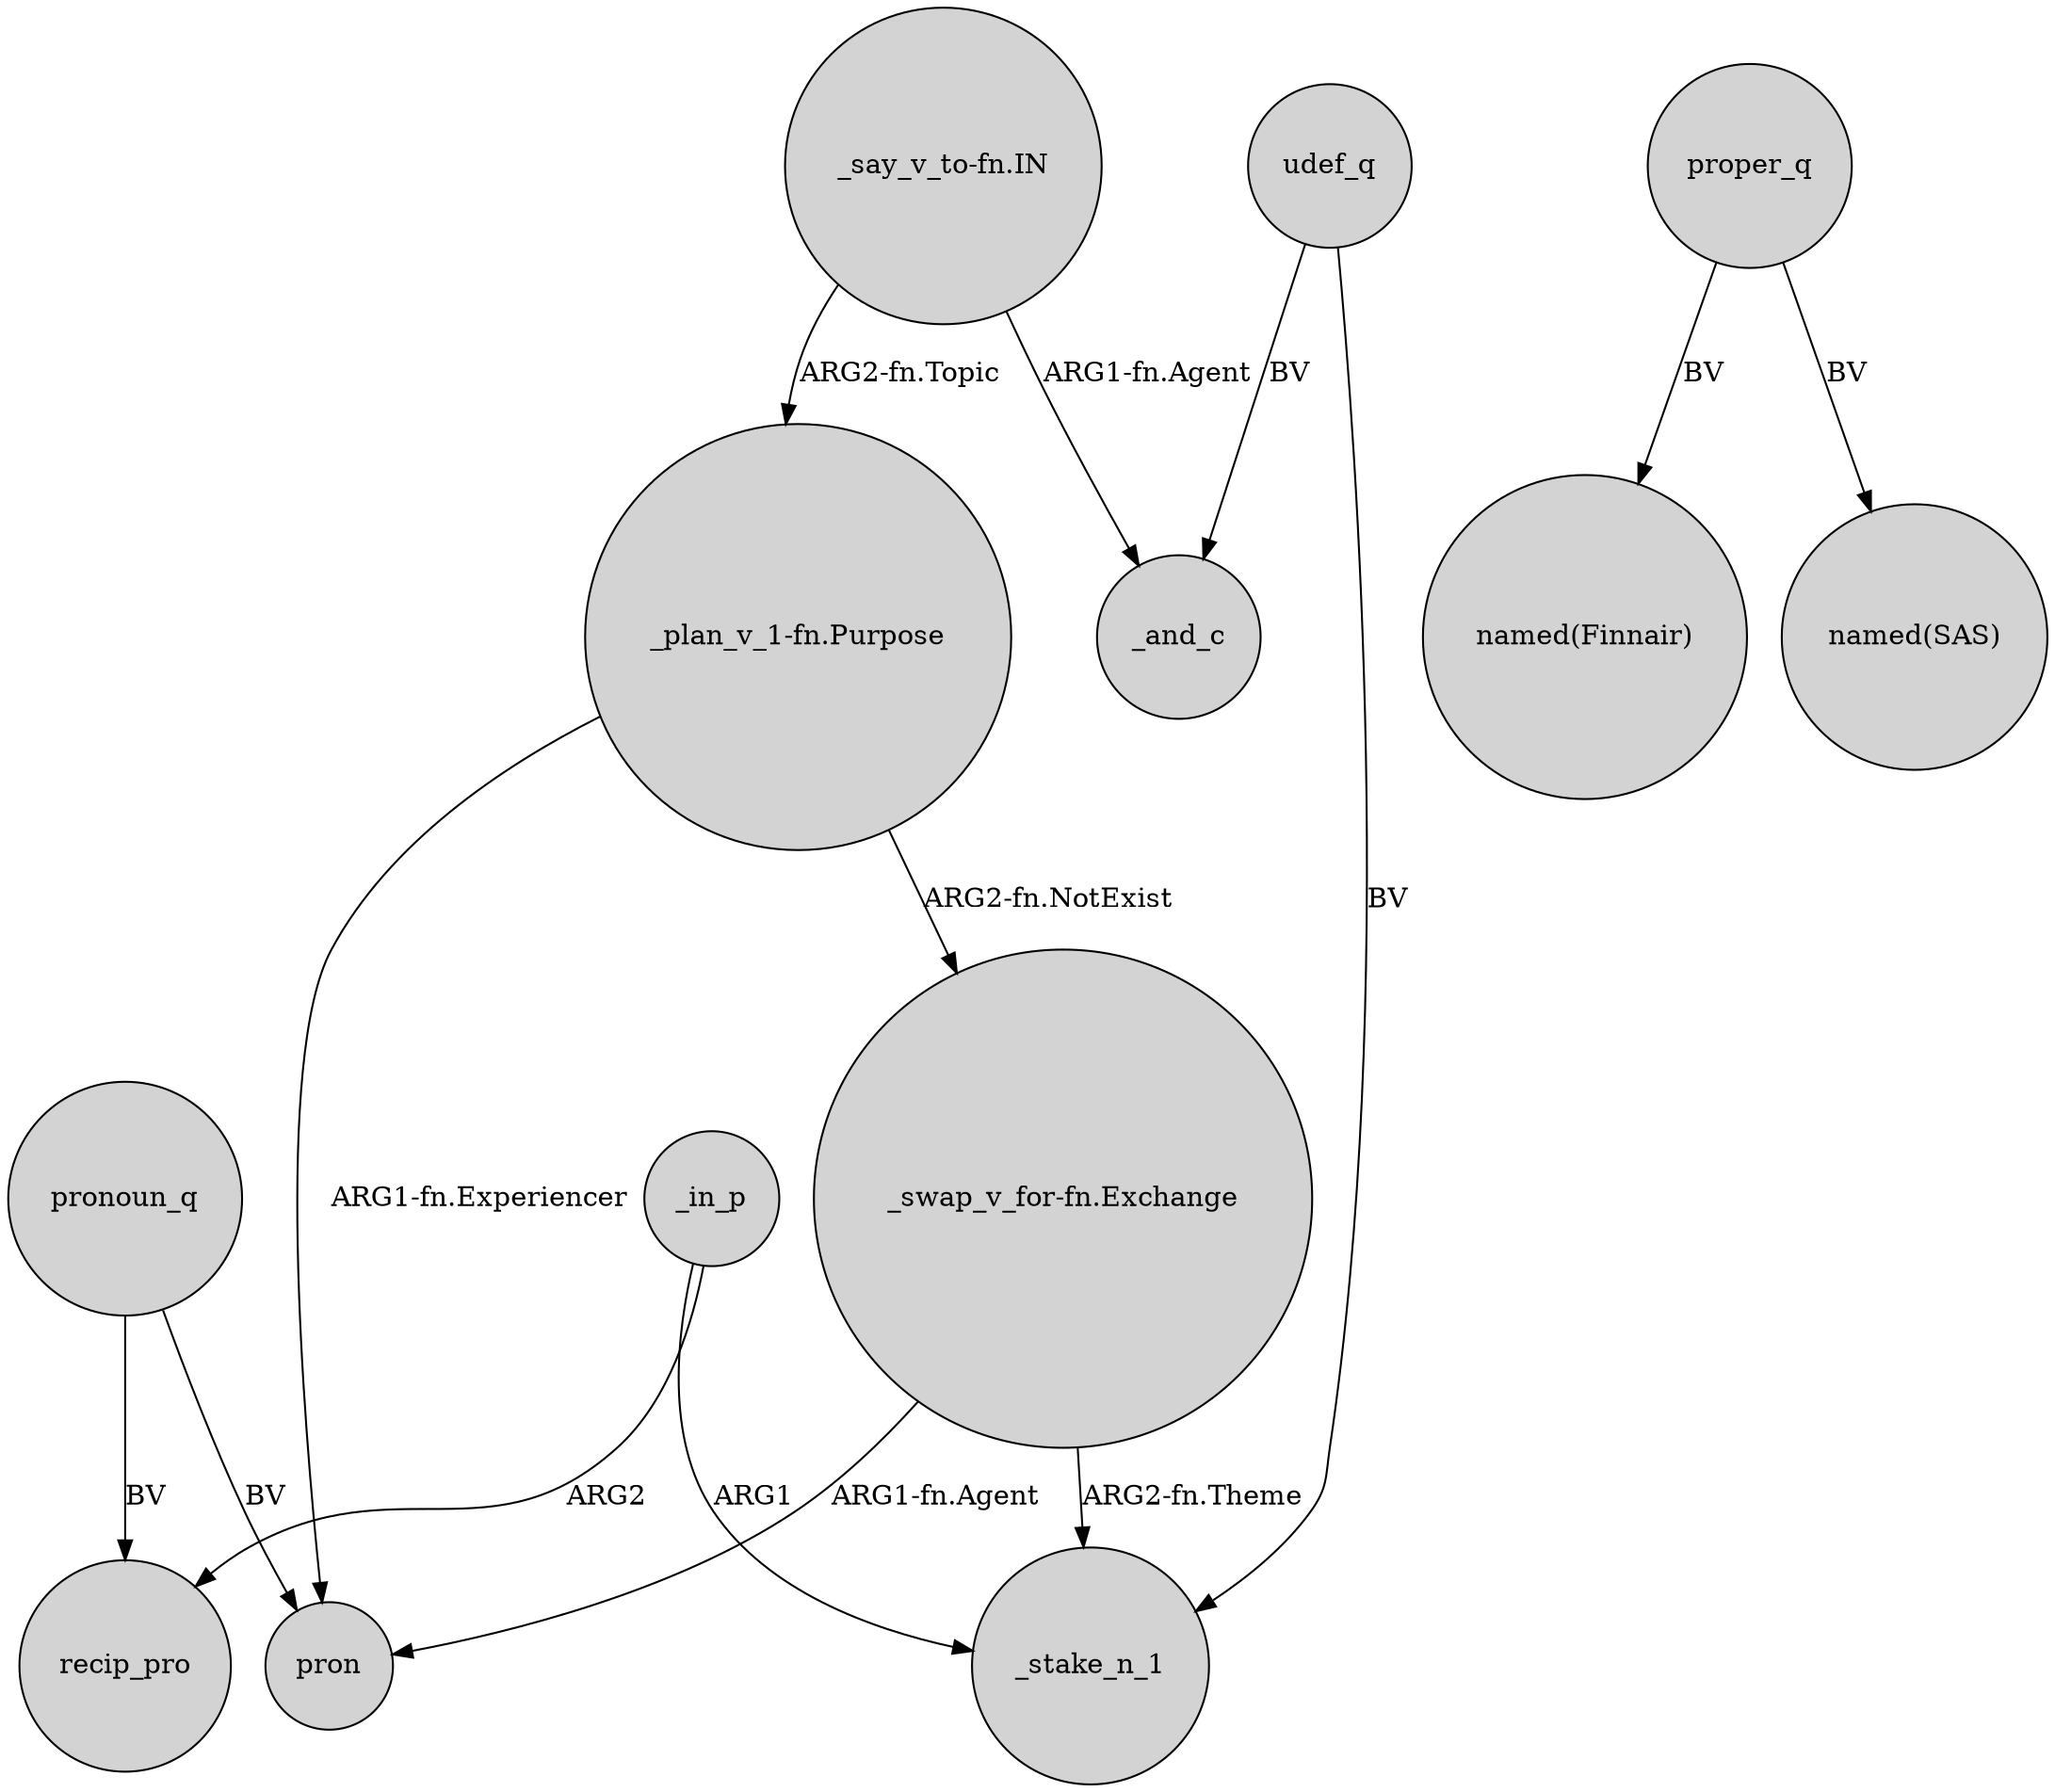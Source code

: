 digraph {
	node [shape=circle style=filled]
	pronoun_q -> recip_pro [label=BV]
	"_plan_v_1-fn.Purpose" -> "_swap_v_for-fn.Exchange" [label="ARG2-fn.NotExist"]
	"_swap_v_for-fn.Exchange" -> _stake_n_1 [label="ARG2-fn.Theme"]
	_in_p -> _stake_n_1 [label=ARG1]
	"_say_v_to-fn.IN" -> _and_c [label="ARG1-fn.Agent"]
	pronoun_q -> pron [label=BV]
	udef_q -> _stake_n_1 [label=BV]
	"_say_v_to-fn.IN" -> "_plan_v_1-fn.Purpose" [label="ARG2-fn.Topic"]
	udef_q -> _and_c [label=BV]
	"_swap_v_for-fn.Exchange" -> pron [label="ARG1-fn.Agent"]
	_in_p -> recip_pro [label=ARG2]
	"_plan_v_1-fn.Purpose" -> pron [label="ARG1-fn.Experiencer"]
	proper_q -> "named(Finnair)" [label=BV]
	proper_q -> "named(SAS)" [label=BV]
}
